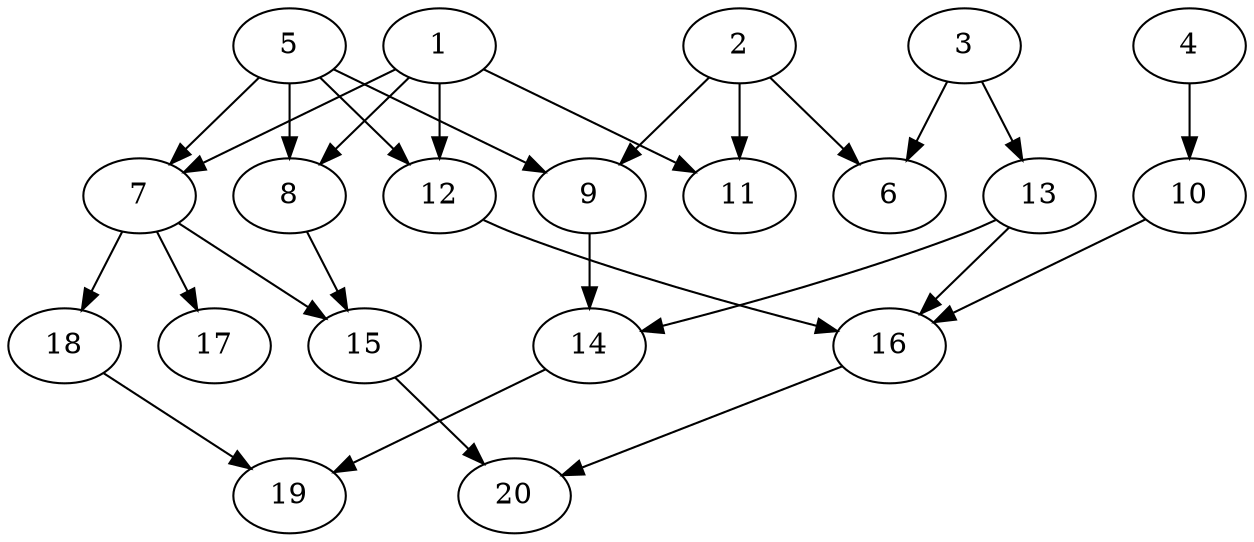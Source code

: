 // DAG automatically generated by daggen at Sat Jul 27 15:38:13 2019
// ./daggen --dot -n 20 --ccr 0.4 --fat 0.6 --regular 0.5 --density 0.4 --mindata 5242880 --maxdata 52428800 
digraph G {
  1 [size="62835200", alpha="0.20", expect_size="25134080"] 
  1 -> 7 [size ="25134080"]
  1 -> 8 [size ="25134080"]
  1 -> 11 [size ="25134080"]
  1 -> 12 [size ="25134080"]
  2 [size="92861440", alpha="0.17", expect_size="37144576"] 
  2 -> 6 [size ="37144576"]
  2 -> 9 [size ="37144576"]
  2 -> 11 [size ="37144576"]
  3 [size="79546880", alpha="0.12", expect_size="31818752"] 
  3 -> 6 [size ="31818752"]
  3 -> 13 [size ="31818752"]
  4 [size="49576960", alpha="0.13", expect_size="19830784"] 
  4 -> 10 [size ="19830784"]
  5 [size="123801600", alpha="0.04", expect_size="49520640"] 
  5 -> 7 [size ="49520640"]
  5 -> 8 [size ="49520640"]
  5 -> 9 [size ="49520640"]
  5 -> 12 [size ="49520640"]
  6 [size="79001600", alpha="0.01", expect_size="31600640"] 
  7 [size="80931840", alpha="0.04", expect_size="32372736"] 
  7 -> 15 [size ="32372736"]
  7 -> 17 [size ="32372736"]
  7 -> 18 [size ="32372736"]
  8 [size="127838720", alpha="0.15", expect_size="51135488"] 
  8 -> 15 [size ="51135488"]
  9 [size="68323840", alpha="0.03", expect_size="27329536"] 
  9 -> 14 [size ="27329536"]
  10 [size="125196800", alpha="0.13", expect_size="50078720"] 
  10 -> 16 [size ="50078720"]
  11 [size="35018240", alpha="0.00", expect_size="14007296"] 
  12 [size="34329600", alpha="0.02", expect_size="13731840"] 
  12 -> 16 [size ="13731840"]
  13 [size="18639360", alpha="0.15", expect_size="7455744"] 
  13 -> 14 [size ="7455744"]
  13 -> 16 [size ="7455744"]
  14 [size="90291200", alpha="0.06", expect_size="36116480"] 
  14 -> 19 [size ="36116480"]
  15 [size="46574080", alpha="0.09", expect_size="18629632"] 
  15 -> 20 [size ="18629632"]
  16 [size="71372800", alpha="0.02", expect_size="28549120"] 
  16 -> 20 [size ="28549120"]
  17 [size="80030720", alpha="0.05", expect_size="32012288"] 
  18 [size="101120000", alpha="0.06", expect_size="40448000"] 
  18 -> 19 [size ="40448000"]
  19 [size="74058240", alpha="0.05", expect_size="29623296"] 
  20 [size="94126080", alpha="0.03", expect_size="37650432"] 
}

